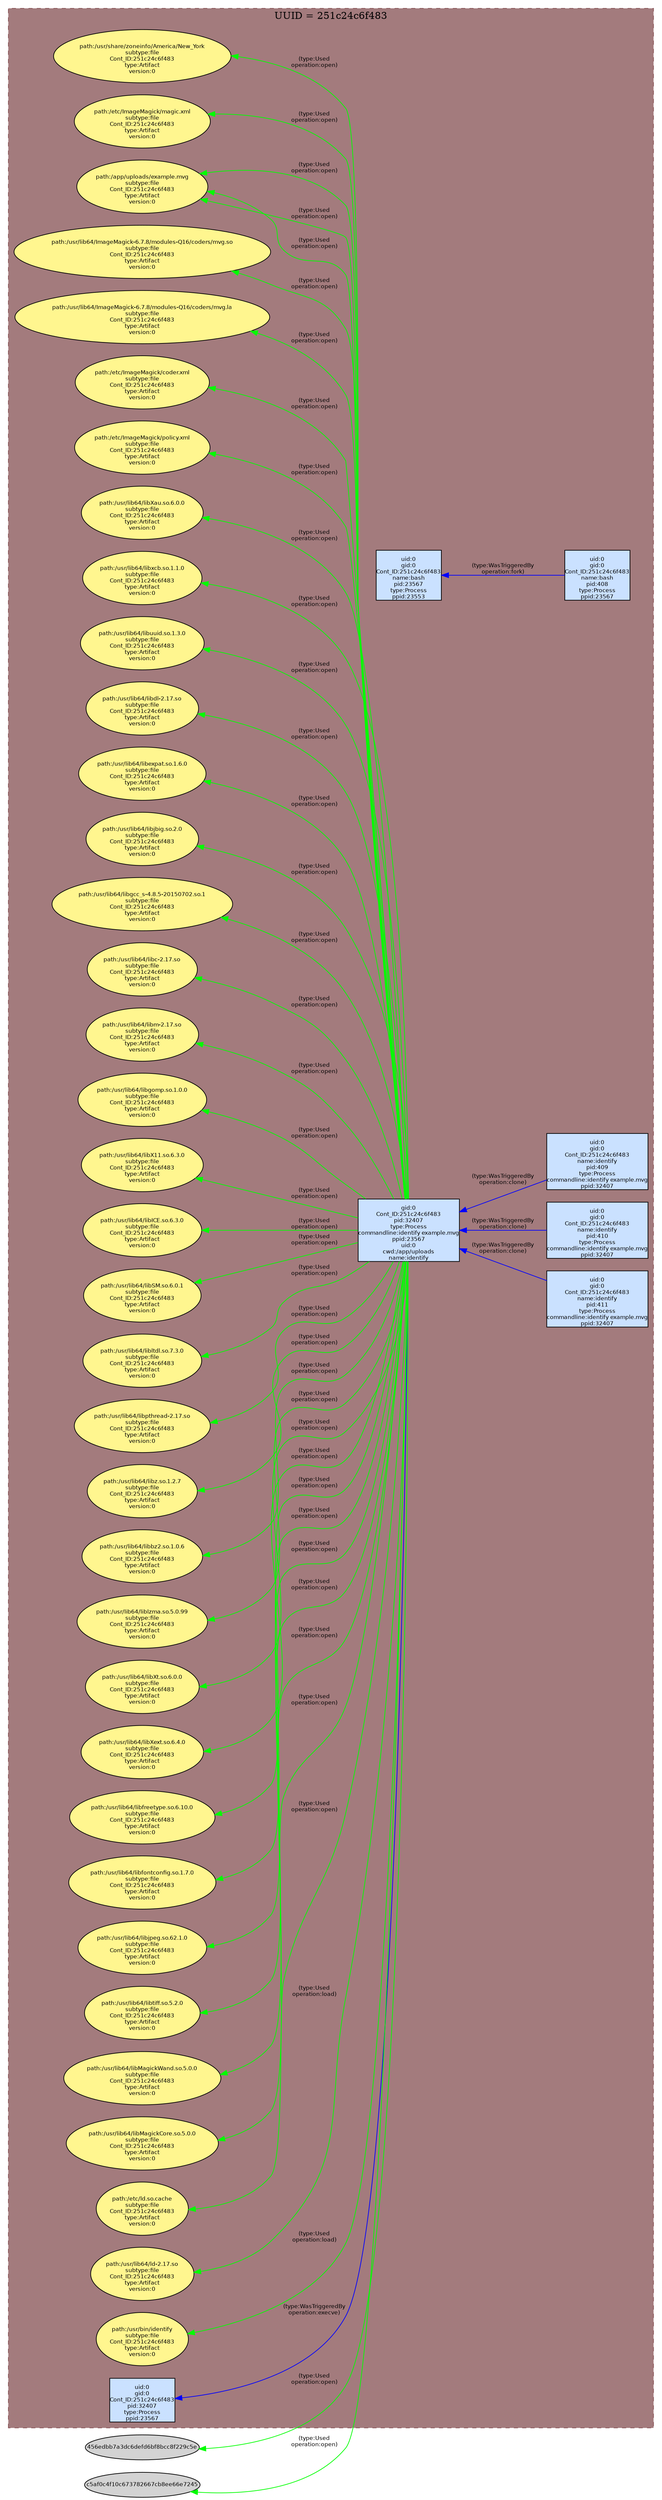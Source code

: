 digraph spade2dot {
graph [rankdir = "RL"];
node [fontname="Helvetica" fontsize="8" style="filled" margin="0.0,0.0"];
edge [fontname="Helvetica" fontsize="8"]; 
subgraph cluster_251c24c6f483 { label="UUID = 251c24c6f483" color="#50050886" style="filled,dashed" ;

"688800286eb8303a6e91432b1bc464df" [label="\nuid:0\ngid:0\nCont_ID:251c24c6f483\nname:bash\npid:23567\ntype:Process\nppid:23553" shape="box" fillcolor="lightsteelblue1"];
"24cf46884e2b3897fe050010476d7267" [label="\nuid:0\ngid:0\nCont_ID:251c24c6f483\nname:bash\npid:408\ntype:Process\nppid:23567" shape="box" fillcolor="lightsteelblue1"];
"41343363273c9040bec633cb296079a9" [label="\nuid:0\ngid:0\nCont_ID:251c24c6f483\npid:32407\ntype:Process\nppid:23567" shape="box" fillcolor="lightsteelblue1"];
"fc82a7436a62c5bf667395cc29b724d3" [label="\ngid:0\nCont_ID:251c24c6f483\npid:32407\ntype:Process\ncommandline:identify example.mvg\nppid:23567\nuid:0\ncwd:/app/uploads\nname:identify" shape="box" fillcolor="lightsteelblue1"];
"7117643c005ece2ca777548de370c1ec" [label="\npath:/usr/bin/identify\nsubtype:file\nCont_ID:251c24c6f483\ntype:Artifact\nversion:0" shape="ellipse" fillcolor="khaki1"];
"225200f1b4b9d6d4d15cb79c26663d99" [label="\npath:/usr/lib64/ld-2.17.so\nsubtype:file\nCont_ID:251c24c6f483\ntype:Artifact\nversion:0" shape="ellipse" fillcolor="khaki1"];
"5e6870be5fae6ce6e3b2673f7af7dba7" [label="\npath:/etc/ld.so.cache\nsubtype:file\nCont_ID:251c24c6f483\ntype:Artifact\nversion:0" shape="ellipse" fillcolor="khaki1"];
"1eac1f1ccafbb1c02876ba22739d3308" [label="\npath:/usr/lib64/libMagickCore.so.5.0.0\nsubtype:file\nCont_ID:251c24c6f483\ntype:Artifact\nversion:0" shape="ellipse" fillcolor="khaki1"];
"aca5c0d2823de746410c3d4f88188389" [label="\npath:/usr/lib64/libMagickWand.so.5.0.0\nsubtype:file\nCont_ID:251c24c6f483\ntype:Artifact\nversion:0" shape="ellipse" fillcolor="khaki1"];
"351d6340bbf8dda73eb2aa7082de8283" [label="\npath:/usr/lib64/libtiff.so.5.2.0\nsubtype:file\nCont_ID:251c24c6f483\ntype:Artifact\nversion:0" shape="ellipse" fillcolor="khaki1"];
"7be3352ebab7396f8a61b97427d063d9" [label="\npath:/usr/lib64/libjpeg.so.62.1.0\nsubtype:file\nCont_ID:251c24c6f483\ntype:Artifact\nversion:0" shape="ellipse" fillcolor="khaki1"];
"b594df7f7b59f057b38bd02a30078119" [label="\npath:/usr/lib64/libfontconfig.so.1.7.0\nsubtype:file\nCont_ID:251c24c6f483\ntype:Artifact\nversion:0" shape="ellipse" fillcolor="khaki1"];
"e281dd791945f8c856fe3fbc0f4dbdcd" [label="\npath:/usr/lib64/libfreetype.so.6.10.0\nsubtype:file\nCont_ID:251c24c6f483\ntype:Artifact\nversion:0" shape="ellipse" fillcolor="khaki1"];
"3ca30fea82a6fdd7eb34ccfd2d2a446b" [label="\npath:/usr/lib64/libXext.so.6.4.0\nsubtype:file\nCont_ID:251c24c6f483\ntype:Artifact\nversion:0" shape="ellipse" fillcolor="khaki1"];
"41c8a87dca0fbee9f8a905d2534a12af" [label="\npath:/usr/lib64/libXt.so.6.0.0\nsubtype:file\nCont_ID:251c24c6f483\ntype:Artifact\nversion:0" shape="ellipse" fillcolor="khaki1"];
"1f925e339790617854569d9f8d59a2df" [label="\npath:/usr/lib64/liblzma.so.5.0.99\nsubtype:file\nCont_ID:251c24c6f483\ntype:Artifact\nversion:0" shape="ellipse" fillcolor="khaki1"];
"cf793807a685341a20e96ddbc2fdc10d" [label="\npath:/usr/lib64/libbz2.so.1.0.6\nsubtype:file\nCont_ID:251c24c6f483\ntype:Artifact\nversion:0" shape="ellipse" fillcolor="khaki1"];
"11098114ad517b3490b897c5b246355b" [label="\npath:/usr/lib64/libz.so.1.2.7\nsubtype:file\nCont_ID:251c24c6f483\ntype:Artifact\nversion:0" shape="ellipse" fillcolor="khaki1"];
"b8cd367b86b19a266143df1b76b1b810" [label="\npath:/usr/lib64/libpthread-2.17.so\nsubtype:file\nCont_ID:251c24c6f483\ntype:Artifact\nversion:0" shape="ellipse" fillcolor="khaki1"];
"37c71578fdcaf4be268f29e78346dcef" [label="\npath:/usr/lib64/libltdl.so.7.3.0\nsubtype:file\nCont_ID:251c24c6f483\ntype:Artifact\nversion:0" shape="ellipse" fillcolor="khaki1"];
"530ebc73368e3ffc0a4f128f19503bf2" [label="\npath:/usr/lib64/libSM.so.6.0.1\nsubtype:file\nCont_ID:251c24c6f483\ntype:Artifact\nversion:0" shape="ellipse" fillcolor="khaki1"];
"82591715cc68ee2680004033c8e7b06c" [label="\npath:/usr/lib64/libICE.so.6.3.0\nsubtype:file\nCont_ID:251c24c6f483\ntype:Artifact\nversion:0" shape="ellipse" fillcolor="khaki1"];
"f9be7fb066322268da3672299d8836f5" [label="\npath:/usr/lib64/libX11.so.6.3.0\nsubtype:file\nCont_ID:251c24c6f483\ntype:Artifact\nversion:0" shape="ellipse" fillcolor="khaki1"];
"1fc4d9d17f382a5f2012b8fa10d19267" [label="\npath:/usr/lib64/libgomp.so.1.0.0\nsubtype:file\nCont_ID:251c24c6f483\ntype:Artifact\nversion:0" shape="ellipse" fillcolor="khaki1"];
"d8af93a457bb05fd6eb02c50e3fbe8cb" [label="\npath:/usr/lib64/libm-2.17.so\nsubtype:file\nCont_ID:251c24c6f483\ntype:Artifact\nversion:0" shape="ellipse" fillcolor="khaki1"];
"5df380cfe507cdc53b217d39e066feec" [label="\npath:/usr/lib64/libc-2.17.so\nsubtype:file\nCont_ID:251c24c6f483\ntype:Artifact\nversion:0" shape="ellipse" fillcolor="khaki1"];
"5b5fa20a2075e9d920284e8bea07afd8" [label="\npath:/usr/lib64/libgcc_s-4.8.5-20150702.so.1\nsubtype:file\nCont_ID:251c24c6f483\ntype:Artifact\nversion:0" shape="ellipse" fillcolor="khaki1"];
"e3a5e7ef9cb1dddd15c7b4c769e60692" [label="\npath:/usr/lib64/libjbig.so.2.0\nsubtype:file\nCont_ID:251c24c6f483\ntype:Artifact\nversion:0" shape="ellipse" fillcolor="khaki1"];
"9aca8746a3956a90659b9b037ac52abb" [label="\npath:/usr/lib64/libexpat.so.1.6.0\nsubtype:file\nCont_ID:251c24c6f483\ntype:Artifact\nversion:0" shape="ellipse" fillcolor="khaki1"];
"f908fc2999bb239bb3b29a937951e11f" [label="\npath:/usr/lib64/libdl-2.17.so\nsubtype:file\nCont_ID:251c24c6f483\ntype:Artifact\nversion:0" shape="ellipse" fillcolor="khaki1"];
"1df63e91beff66a27673a3ad0fe94e6c" [label="\npath:/usr/lib64/libuuid.so.1.3.0\nsubtype:file\nCont_ID:251c24c6f483\ntype:Artifact\nversion:0" shape="ellipse" fillcolor="khaki1"];
"580b4bd87b56d7f5f1ca3d0981ab3fc6" [label="\npath:/usr/lib64/libxcb.so.1.1.0\nsubtype:file\nCont_ID:251c24c6f483\ntype:Artifact\nversion:0" shape="ellipse" fillcolor="khaki1"];
"5bec3e6d7beab4a354a7dfa2b50bd6b1" [label="\npath:/usr/lib64/libXau.so.6.0.0\nsubtype:file\nCont_ID:251c24c6f483\ntype:Artifact\nversion:0" shape="ellipse" fillcolor="khaki1"];
"11321a3c1555760b9ce1668ac6409a4d" [label="\npath:/etc/ImageMagick/policy.xml\nsubtype:file\nCont_ID:251c24c6f483\ntype:Artifact\nversion:0" shape="ellipse" fillcolor="khaki1"];
"7385287e7c86a380b4328b5be38fe1a8" [label="\npath:/etc/ImageMagick/coder.xml\nsubtype:file\nCont_ID:251c24c6f483\ntype:Artifact\nversion:0" shape="ellipse" fillcolor="khaki1"];
"3ba438fb914fe6af036232634b3e42ba" [label="\npath:/usr/lib64/ImageMagick-6.7.8/modules-Q16/coders/mvg.la\nsubtype:file\nCont_ID:251c24c6f483\ntype:Artifact\nversion:0" shape="ellipse" fillcolor="khaki1"];
"4175ee1722351b29706b499db337e828" [label="\npath:/usr/lib64/ImageMagick-6.7.8/modules-Q16/coders/mvg.so\nsubtype:file\nCont_ID:251c24c6f483\ntype:Artifact\nversion:0" shape="ellipse" fillcolor="khaki1"];
"c90545a741a1e242c949a8ba309b764d" [label="\npath:/app/uploads/example.mvg\nsubtype:file\nCont_ID:251c24c6f483\ntype:Artifact\nversion:0" shape="ellipse" fillcolor="khaki1"];
"93197066ccf3bc6d750364c2807c0037" [label="\npath:/etc/ImageMagick/magic.xml\nsubtype:file\nCont_ID:251c24c6f483\ntype:Artifact\nversion:0" shape="ellipse" fillcolor="khaki1"];
"ff746611ec12f0df0963adb6c4d37154" [label="\nuid:0\ngid:0\nCont_ID:251c24c6f483\nname:identify\npid:409\ntype:Process\ncommandline:identify example.mvg\nppid:32407" shape="box" fillcolor="lightsteelblue1"];
"b2c79c20e5ce2406ba98b4a583a75b26" [label="\nuid:0\ngid:0\nCont_ID:251c24c6f483\nname:identify\npid:410\ntype:Process\ncommandline:identify example.mvg\nppid:32407" shape="box" fillcolor="lightsteelblue1"];
"f831de6ff59513d80c91c5dd2a545788" [label="\nuid:0\ngid:0\nCont_ID:251c24c6f483\nname:identify\npid:411\ntype:Process\ncommandline:identify example.mvg\nppid:32407" shape="box" fillcolor="lightsteelblue1"];
"1f512b9b112a72b4cfbd789a7a23b7af" [label="\npath:/usr/share/zoneinfo/America/New_York\nsubtype:file\nCont_ID:251c24c6f483\ntype:Artifact\nversion:0" shape="ellipse" fillcolor="khaki1"];
}
"24cf46884e2b3897fe050010476d7267" -> "688800286eb8303a6e91432b1bc464df" [label="(type:WasTriggeredBy\noperation:fork)" color="blue" style="solid"];
"fc82a7436a62c5bf667395cc29b724d3" -> "41343363273c9040bec633cb296079a9" [label="(type:WasTriggeredBy\noperation:execve)" color="blue" style="solid"];
"fc82a7436a62c5bf667395cc29b724d3" -> "7117643c005ece2ca777548de370c1ec" [label="(type:Used\noperation:load)" color="green" style="solid"];
"fc82a7436a62c5bf667395cc29b724d3" -> "225200f1b4b9d6d4d15cb79c26663d99" [label="(type:Used\noperation:load)" color="green" style="solid"];
"fc82a7436a62c5bf667395cc29b724d3" -> "5e6870be5fae6ce6e3b2673f7af7dba7" [label="(type:Used\noperation:open)" color="green" style="solid"];
"fc82a7436a62c5bf667395cc29b724d3" -> "1eac1f1ccafbb1c02876ba22739d3308" [label="(type:Used\noperation:open)" color="green" style="solid"];
"fc82a7436a62c5bf667395cc29b724d3" -> "aca5c0d2823de746410c3d4f88188389" [label="(type:Used\noperation:open)" color="green" style="solid"];
"fc82a7436a62c5bf667395cc29b724d3" -> "351d6340bbf8dda73eb2aa7082de8283" [label="(type:Used\noperation:open)" color="green" style="solid"];
"fc82a7436a62c5bf667395cc29b724d3" -> "7be3352ebab7396f8a61b97427d063d9" [label="(type:Used\noperation:open)" color="green" style="solid"];
"fc82a7436a62c5bf667395cc29b724d3" -> "b594df7f7b59f057b38bd02a30078119" [label="(type:Used\noperation:open)" color="green" style="solid"];
"fc82a7436a62c5bf667395cc29b724d3" -> "e281dd791945f8c856fe3fbc0f4dbdcd" [label="(type:Used\noperation:open)" color="green" style="solid"];
"fc82a7436a62c5bf667395cc29b724d3" -> "3ca30fea82a6fdd7eb34ccfd2d2a446b" [label="(type:Used\noperation:open)" color="green" style="solid"];
"fc82a7436a62c5bf667395cc29b724d3" -> "41c8a87dca0fbee9f8a905d2534a12af" [label="(type:Used\noperation:open)" color="green" style="solid"];
"fc82a7436a62c5bf667395cc29b724d3" -> "1f925e339790617854569d9f8d59a2df" [label="(type:Used\noperation:open)" color="green" style="solid"];
"fc82a7436a62c5bf667395cc29b724d3" -> "cf793807a685341a20e96ddbc2fdc10d" [label="(type:Used\noperation:open)" color="green" style="solid"];
"fc82a7436a62c5bf667395cc29b724d3" -> "11098114ad517b3490b897c5b246355b" [label="(type:Used\noperation:open)" color="green" style="solid"];
"fc82a7436a62c5bf667395cc29b724d3" -> "b8cd367b86b19a266143df1b76b1b810" [label="(type:Used\noperation:open)" color="green" style="solid"];
"fc82a7436a62c5bf667395cc29b724d3" -> "37c71578fdcaf4be268f29e78346dcef" [label="(type:Used\noperation:open)" color="green" style="solid"];
"fc82a7436a62c5bf667395cc29b724d3" -> "530ebc73368e3ffc0a4f128f19503bf2" [label="(type:Used\noperation:open)" color="green" style="solid"];
"fc82a7436a62c5bf667395cc29b724d3" -> "82591715cc68ee2680004033c8e7b06c" [label="(type:Used\noperation:open)" color="green" style="solid"];
"fc82a7436a62c5bf667395cc29b724d3" -> "f9be7fb066322268da3672299d8836f5" [label="(type:Used\noperation:open)" color="green" style="solid"];
"fc82a7436a62c5bf667395cc29b724d3" -> "1fc4d9d17f382a5f2012b8fa10d19267" [label="(type:Used\noperation:open)" color="green" style="solid"];
"fc82a7436a62c5bf667395cc29b724d3" -> "d8af93a457bb05fd6eb02c50e3fbe8cb" [label="(type:Used\noperation:open)" color="green" style="solid"];
"fc82a7436a62c5bf667395cc29b724d3" -> "5df380cfe507cdc53b217d39e066feec" [label="(type:Used\noperation:open)" color="green" style="solid"];
"fc82a7436a62c5bf667395cc29b724d3" -> "5b5fa20a2075e9d920284e8bea07afd8" [label="(type:Used\noperation:open)" color="green" style="solid"];
"fc82a7436a62c5bf667395cc29b724d3" -> "e3a5e7ef9cb1dddd15c7b4c769e60692" [label="(type:Used\noperation:open)" color="green" style="solid"];
"fc82a7436a62c5bf667395cc29b724d3" -> "9aca8746a3956a90659b9b037ac52abb" [label="(type:Used\noperation:open)" color="green" style="solid"];
"fc82a7436a62c5bf667395cc29b724d3" -> "f908fc2999bb239bb3b29a937951e11f" [label="(type:Used\noperation:open)" color="green" style="solid"];
"fc82a7436a62c5bf667395cc29b724d3" -> "1df63e91beff66a27673a3ad0fe94e6c" [label="(type:Used\noperation:open)" color="green" style="solid"];
"fc82a7436a62c5bf667395cc29b724d3" -> "580b4bd87b56d7f5f1ca3d0981ab3fc6" [label="(type:Used\noperation:open)" color="green" style="solid"];
"fc82a7436a62c5bf667395cc29b724d3" -> "5bec3e6d7beab4a354a7dfa2b50bd6b1" [label="(type:Used\noperation:open)" color="green" style="solid"];
"fc82a7436a62c5bf667395cc29b724d3" -> "456edbb7a3dc6defd6bf8bcc8f229c5e" [label="(type:Used\noperation:open)" color="green" style="solid"];
"fc82a7436a62c5bf667395cc29b724d3" -> "c5af0c4f10c673782667cb8ee66e7245" [label="(type:Used\noperation:open)" color="green" style="solid"];
"fc82a7436a62c5bf667395cc29b724d3" -> "11321a3c1555760b9ce1668ac6409a4d" [label="(type:Used\noperation:open)" color="green" style="solid"];
"fc82a7436a62c5bf667395cc29b724d3" -> "7385287e7c86a380b4328b5be38fe1a8" [label="(type:Used\noperation:open)" color="green" style="solid"];
"fc82a7436a62c5bf667395cc29b724d3" -> "3ba438fb914fe6af036232634b3e42ba" [label="(type:Used\noperation:open)" color="green" style="solid"];
"fc82a7436a62c5bf667395cc29b724d3" -> "4175ee1722351b29706b499db337e828" [label="(type:Used\noperation:open)" color="green" style="solid"];
"fc82a7436a62c5bf667395cc29b724d3" -> "c90545a741a1e242c949a8ba309b764d" [label="(type:Used\noperation:open)" color="green" style="solid"];
"fc82a7436a62c5bf667395cc29b724d3" -> "93197066ccf3bc6d750364c2807c0037" [label="(type:Used\noperation:open)" color="green" style="solid"];
"fc82a7436a62c5bf667395cc29b724d3" -> "c90545a741a1e242c949a8ba309b764d" [label="(type:Used\noperation:open)" color="green" style="solid"];
"fc82a7436a62c5bf667395cc29b724d3" -> "c90545a741a1e242c949a8ba309b764d" [label="(type:Used\noperation:open)" color="green" style="solid"];
"ff746611ec12f0df0963adb6c4d37154" -> "fc82a7436a62c5bf667395cc29b724d3" [label="(type:WasTriggeredBy\noperation:clone)" color="blue" style="solid"];
"b2c79c20e5ce2406ba98b4a583a75b26" -> "fc82a7436a62c5bf667395cc29b724d3" [label="(type:WasTriggeredBy\noperation:clone)" color="blue" style="solid"];
"f831de6ff59513d80c91c5dd2a545788" -> "fc82a7436a62c5bf667395cc29b724d3" [label="(type:WasTriggeredBy\noperation:clone)" color="blue" style="solid"];
"fc82a7436a62c5bf667395cc29b724d3" -> "1f512b9b112a72b4cfbd789a7a23b7af" [label="(type:Used\noperation:open)" color="green" style="solid"];
}
